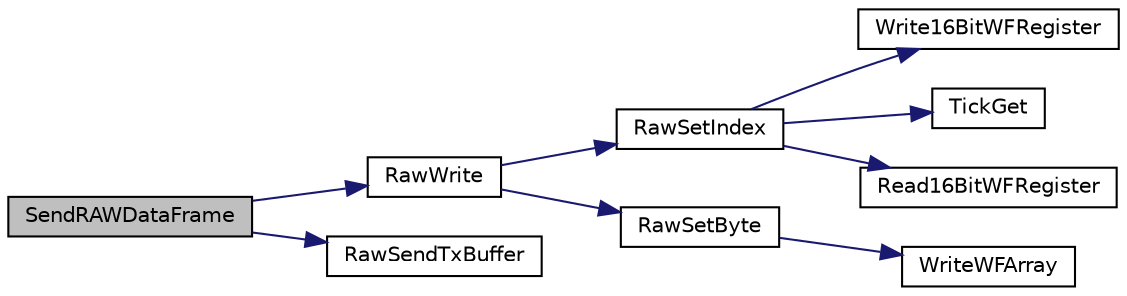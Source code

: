 digraph "SendRAWDataFrame"
{
  edge [fontname="Helvetica",fontsize="10",labelfontname="Helvetica",labelfontsize="10"];
  node [fontname="Helvetica",fontsize="10",shape=record];
  rankdir="LR";
  Node1 [label="SendRAWDataFrame",height=0.2,width=0.4,color="black", fillcolor="grey75", style="filled", fontcolor="black"];
  Node1 -> Node2 [color="midnightblue",fontsize="10",style="solid"];
  Node2 [label="RawWrite",height=0.2,width=0.4,color="black", fillcolor="white", style="filled",URL="$_w_f_driver_raw_8c.html#ac4a89b408bc2f5fb46f6b3def54a5270"];
  Node2 -> Node3 [color="midnightblue",fontsize="10",style="solid"];
  Node3 [label="RawSetIndex",height=0.2,width=0.4,color="black", fillcolor="white", style="filled",URL="$_w_f_driver_raw_8c.html#a0992ec8558dd60d4d002ea18d557dcdc"];
  Node3 -> Node4 [color="midnightblue",fontsize="10",style="solid"];
  Node4 [label="Write16BitWFRegister",height=0.2,width=0.4,color="black", fillcolor="white", style="filled",URL="$_w_f_driver_prv_8h.html#a914c1bea2233e373d5f6180b0be32b03"];
  Node3 -> Node5 [color="midnightblue",fontsize="10",style="solid"];
  Node5 [label="TickGet",height=0.2,width=0.4,color="black", fillcolor="white", style="filled",URL="$_tick_8h.html#a035d1d3f8afdca7abedf588ee1b20af0"];
  Node3 -> Node6 [color="midnightblue",fontsize="10",style="solid"];
  Node6 [label="Read16BitWFRegister",height=0.2,width=0.4,color="black", fillcolor="white", style="filled",URL="$_w_f_driver_prv_8h.html#a0bf9eb8a56860f2fccbf68f53ca8eb46"];
  Node2 -> Node7 [color="midnightblue",fontsize="10",style="solid"];
  Node7 [label="RawSetByte",height=0.2,width=0.4,color="black", fillcolor="white", style="filled",URL="$_w_f_driver_raw_8c.html#a080df0a533459a28bfccb89781df5e3a"];
  Node7 -> Node8 [color="midnightblue",fontsize="10",style="solid"];
  Node8 [label="WriteWFArray",height=0.2,width=0.4,color="black", fillcolor="white", style="filled",URL="$_w_f_driver_prv_8h.html#a69e34fc74d382dcee04fe866032c3721"];
  Node1 -> Node9 [color="midnightblue",fontsize="10",style="solid"];
  Node9 [label="RawSendTxBuffer",height=0.2,width=0.4,color="black", fillcolor="white", style="filled",URL="$_w_f_driver_raw_8c.html#a16c4aa8238b4dec33fe41a8e09674112"];
}
